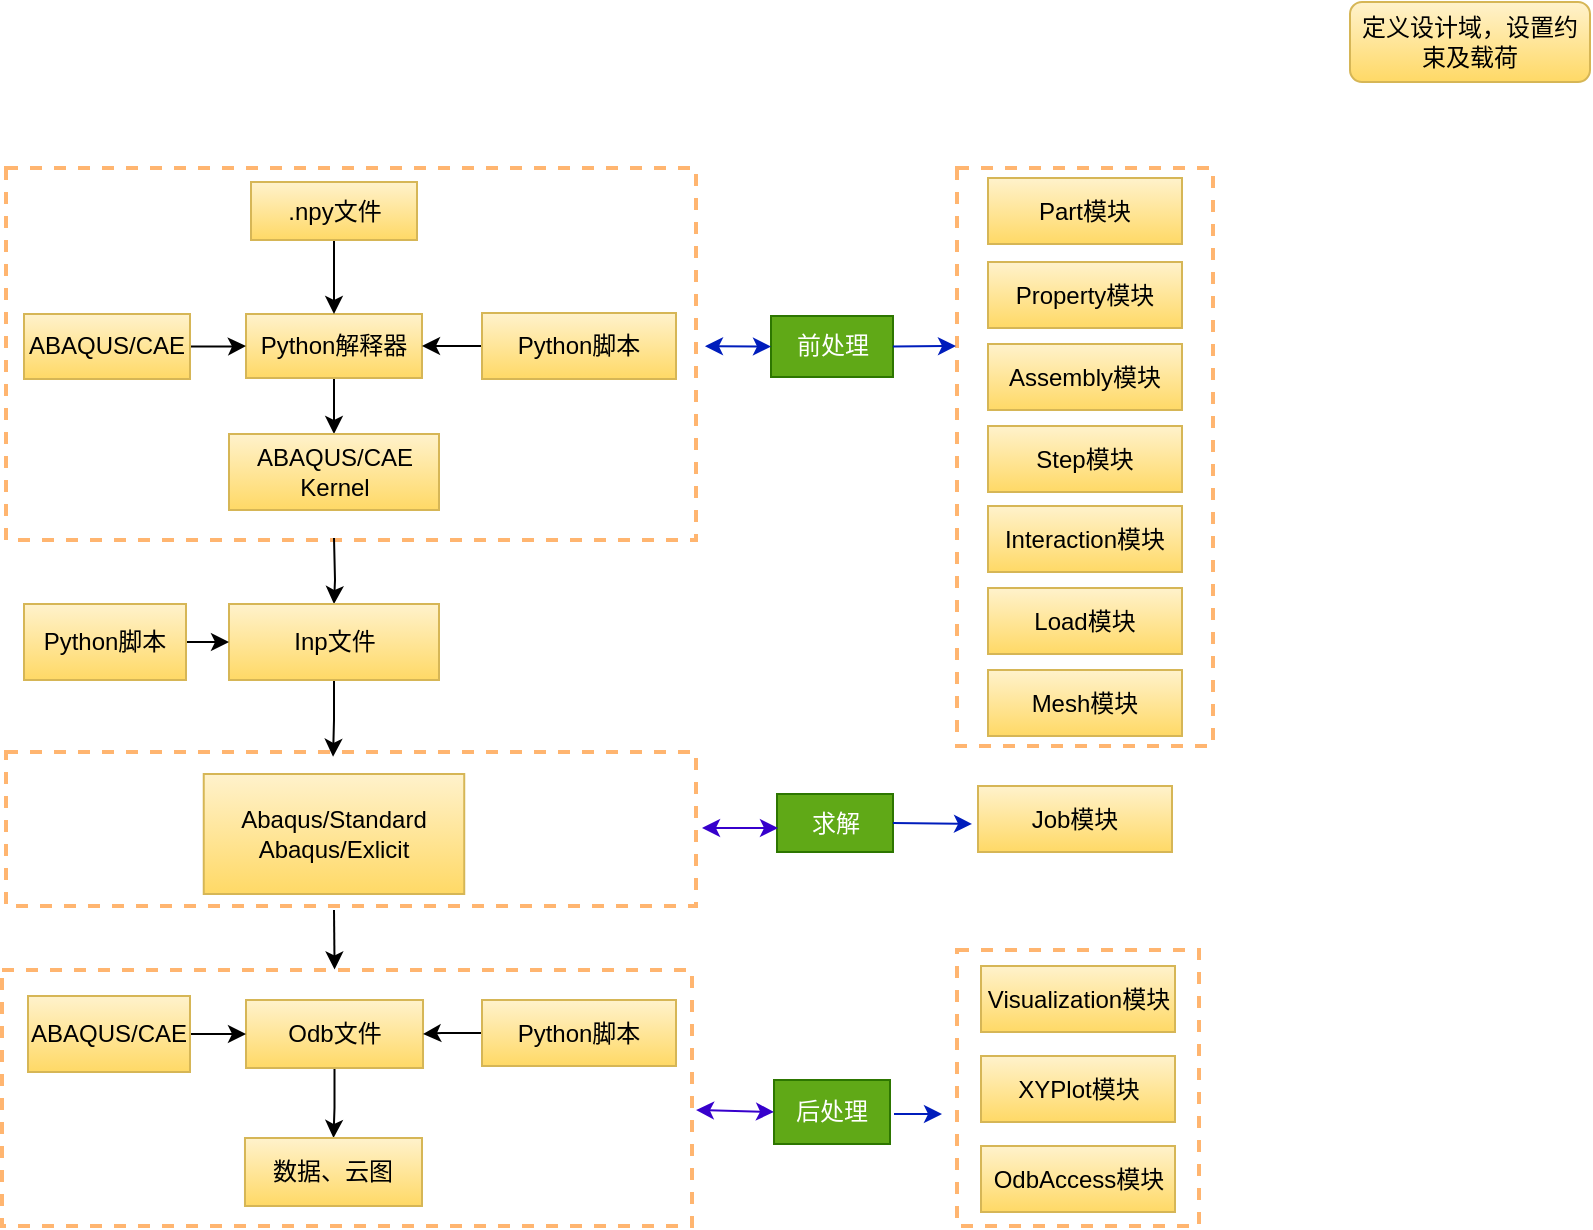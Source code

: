 <mxfile version="21.1.4" type="github" pages="2">
  <diagram name="第 1 页" id="phENBI9sz1u5HpmOegjp">
    <mxGraphModel dx="1235" dy="676" grid="0" gridSize="10" guides="1" tooltips="1" connect="1" arrows="1" fold="1" page="1" pageScale="1" pageWidth="827" pageHeight="1169" math="0" shadow="0">
      <root>
        <mxCell id="0" />
        <mxCell id="1" parent="0" />
        <mxCell id="2GED-oKlP-oh9KLrhQt5-30" value="" style="verticalLabelPosition=bottom;verticalAlign=top;html=1;shape=mxgraph.basic.rect;fillColor2=none;strokeWidth=2;size=20;indent=5;fillStyle=auto;fillColor=none;strokeColor=#FFB570;dashed=1;" vertex="1" parent="1">
          <mxGeometry x="9" y="113" width="345" height="186" as="geometry" />
        </mxCell>
        <mxCell id="2GED-oKlP-oh9KLrhQt5-2" value="定义设计域，设置约束及载荷" style="rounded=1;whiteSpace=wrap;html=1;fontSize=12;glass=0;strokeWidth=1;shadow=0;fillColor=#fff2cc;strokeColor=#d6b656;gradientColor=#ffd966;" vertex="1" parent="1">
          <mxGeometry x="681" y="30" width="120" height="40" as="geometry" />
        </mxCell>
        <mxCell id="2GED-oKlP-oh9KLrhQt5-28" value="" style="edgeStyle=orthogonalEdgeStyle;rounded=0;orthogonalLoop=1;jettySize=auto;html=1;" edge="1" parent="1" source="2GED-oKlP-oh9KLrhQt5-18" target="2GED-oKlP-oh9KLrhQt5-22">
          <mxGeometry relative="1" as="geometry" />
        </mxCell>
        <mxCell id="2GED-oKlP-oh9KLrhQt5-18" value="Python解释器" style="rounded=0;whiteSpace=wrap;html=1;gradientColor=#FFD966;fillColor=#FFF2CC;strokeColor=#D6B656;" vertex="1" parent="1">
          <mxGeometry x="129" y="186" width="88" height="32" as="geometry" />
        </mxCell>
        <mxCell id="2GED-oKlP-oh9KLrhQt5-25" value="" style="edgeStyle=orthogonalEdgeStyle;rounded=0;orthogonalLoop=1;jettySize=auto;html=1;" edge="1" parent="1" source="2GED-oKlP-oh9KLrhQt5-19" target="2GED-oKlP-oh9KLrhQt5-18">
          <mxGeometry relative="1" as="geometry" />
        </mxCell>
        <mxCell id="2GED-oKlP-oh9KLrhQt5-19" value=".npy文件" style="rounded=0;whiteSpace=wrap;html=1;gradientColor=#FFD966;fillColor=#FFF2CC;strokeColor=#D6B656;" vertex="1" parent="1">
          <mxGeometry x="131.5" y="120" width="83" height="29" as="geometry" />
        </mxCell>
        <mxCell id="2GED-oKlP-oh9KLrhQt5-26" value="" style="edgeStyle=orthogonalEdgeStyle;rounded=0;orthogonalLoop=1;jettySize=auto;html=1;" edge="1" parent="1" source="2GED-oKlP-oh9KLrhQt5-20" target="2GED-oKlP-oh9KLrhQt5-18">
          <mxGeometry relative="1" as="geometry" />
        </mxCell>
        <mxCell id="2GED-oKlP-oh9KLrhQt5-20" value="Python脚本" style="rounded=0;whiteSpace=wrap;html=1;gradientColor=#FFD966;fillColor=#FFF2CC;strokeColor=#D6B656;" vertex="1" parent="1">
          <mxGeometry x="247" y="185.5" width="97" height="33" as="geometry" />
        </mxCell>
        <mxCell id="2GED-oKlP-oh9KLrhQt5-27" value="" style="edgeStyle=orthogonalEdgeStyle;rounded=0;orthogonalLoop=1;jettySize=auto;html=1;" edge="1" parent="1" source="2GED-oKlP-oh9KLrhQt5-21" target="2GED-oKlP-oh9KLrhQt5-18">
          <mxGeometry relative="1" as="geometry" />
        </mxCell>
        <mxCell id="2GED-oKlP-oh9KLrhQt5-21" value="ABAQUS/CAE" style="rounded=0;whiteSpace=wrap;html=1;gradientColor=#FFD966;fillColor=#FFF2CC;strokeColor=#D6B656;" vertex="1" parent="1">
          <mxGeometry x="18" y="186" width="83" height="32.5" as="geometry" />
        </mxCell>
        <mxCell id="2GED-oKlP-oh9KLrhQt5-32" value="" style="edgeStyle=orthogonalEdgeStyle;rounded=0;orthogonalLoop=1;jettySize=auto;html=1;" edge="1" parent="1" target="2GED-oKlP-oh9KLrhQt5-31">
          <mxGeometry relative="1" as="geometry">
            <mxPoint x="173" y="298" as="sourcePoint" />
          </mxGeometry>
        </mxCell>
        <mxCell id="2GED-oKlP-oh9KLrhQt5-22" value="ABAQUS/CAE&lt;br&gt;Kernel" style="rounded=0;whiteSpace=wrap;html=1;gradientColor=#FFD966;fillColor=#FFF2CC;strokeColor=#D6B656;" vertex="1" parent="1">
          <mxGeometry x="120.5" y="246" width="105" height="38" as="geometry" />
        </mxCell>
        <mxCell id="2GED-oKlP-oh9KLrhQt5-37" value="" style="edgeStyle=orthogonalEdgeStyle;rounded=0;orthogonalLoop=1;jettySize=auto;html=1;entryX=0.474;entryY=0.031;entryDx=0;entryDy=0;entryPerimeter=0;" edge="1" parent="1" source="2GED-oKlP-oh9KLrhQt5-31" target="2GED-oKlP-oh9KLrhQt5-38">
          <mxGeometry relative="1" as="geometry" />
        </mxCell>
        <mxCell id="2GED-oKlP-oh9KLrhQt5-31" value="Inp文件" style="rounded=0;whiteSpace=wrap;html=1;gradientColor=#FFD966;fillColor=#FFF2CC;strokeColor=#D6B656;" vertex="1" parent="1">
          <mxGeometry x="120.5" y="331" width="105" height="38" as="geometry" />
        </mxCell>
        <mxCell id="2GED-oKlP-oh9KLrhQt5-34" value="" style="edgeStyle=orthogonalEdgeStyle;rounded=0;orthogonalLoop=1;jettySize=auto;html=1;" edge="1" parent="1" source="2GED-oKlP-oh9KLrhQt5-33" target="2GED-oKlP-oh9KLrhQt5-31">
          <mxGeometry relative="1" as="geometry" />
        </mxCell>
        <mxCell id="2GED-oKlP-oh9KLrhQt5-33" value="Python脚本" style="rounded=0;whiteSpace=wrap;html=1;gradientColor=#FFD966;fillColor=#FFF2CC;strokeColor=#D6B656;" vertex="1" parent="1">
          <mxGeometry x="18" y="331" width="81" height="38" as="geometry" />
        </mxCell>
        <mxCell id="2GED-oKlP-oh9KLrhQt5-35" value="Abaqus/Standard&lt;br&gt;Abaqus/Exlicit" style="rounded=0;whiteSpace=wrap;html=1;gradientColor=#FFD966;fillColor=#FFF2CC;strokeColor=#D6B656;" vertex="1" parent="1">
          <mxGeometry x="107.87" y="416" width="130.25" height="60" as="geometry" />
        </mxCell>
        <mxCell id="2GED-oKlP-oh9KLrhQt5-41" value="" style="edgeStyle=orthogonalEdgeStyle;rounded=0;orthogonalLoop=1;jettySize=auto;html=1;entryX=0.482;entryY=-0.002;entryDx=0;entryDy=0;entryPerimeter=0;" edge="1" parent="1" target="2GED-oKlP-oh9KLrhQt5-49">
          <mxGeometry relative="1" as="geometry">
            <mxPoint x="173" y="484" as="sourcePoint" />
          </mxGeometry>
        </mxCell>
        <mxCell id="2GED-oKlP-oh9KLrhQt5-38" value="" style="verticalLabelPosition=bottom;verticalAlign=top;html=1;shape=mxgraph.basic.rect;fillColor2=none;strokeWidth=2;size=20;indent=5;fillStyle=auto;fillColor=none;strokeColor=#FFB570;dashed=1;" vertex="1" parent="1">
          <mxGeometry x="9" y="405" width="345" height="77" as="geometry" />
        </mxCell>
        <mxCell id="2GED-oKlP-oh9KLrhQt5-48" value="" style="edgeStyle=orthogonalEdgeStyle;rounded=0;orthogonalLoop=1;jettySize=auto;html=1;" edge="1" parent="1" source="2GED-oKlP-oh9KLrhQt5-40" target="2GED-oKlP-oh9KLrhQt5-47">
          <mxGeometry relative="1" as="geometry" />
        </mxCell>
        <mxCell id="2GED-oKlP-oh9KLrhQt5-40" value="Odb文件" style="rounded=0;whiteSpace=wrap;html=1;gradientColor=#FFD966;fillColor=#FFF2CC;strokeColor=#D6B656;" vertex="1" parent="1">
          <mxGeometry x="129" y="529" width="88.51" height="34" as="geometry" />
        </mxCell>
        <mxCell id="2GED-oKlP-oh9KLrhQt5-43" value="" style="edgeStyle=orthogonalEdgeStyle;rounded=0;orthogonalLoop=1;jettySize=auto;html=1;" edge="1" parent="1" source="2GED-oKlP-oh9KLrhQt5-42" target="2GED-oKlP-oh9KLrhQt5-40">
          <mxGeometry relative="1" as="geometry" />
        </mxCell>
        <mxCell id="2GED-oKlP-oh9KLrhQt5-42" value="ABAQUS/CAE" style="rounded=0;whiteSpace=wrap;html=1;gradientColor=#FFD966;fillColor=#FFF2CC;strokeColor=#D6B656;" vertex="1" parent="1">
          <mxGeometry x="20" y="527" width="81" height="38" as="geometry" />
        </mxCell>
        <mxCell id="2GED-oKlP-oh9KLrhQt5-46" value="" style="edgeStyle=orthogonalEdgeStyle;rounded=0;orthogonalLoop=1;jettySize=auto;html=1;" edge="1" parent="1" source="2GED-oKlP-oh9KLrhQt5-45" target="2GED-oKlP-oh9KLrhQt5-40">
          <mxGeometry relative="1" as="geometry" />
        </mxCell>
        <mxCell id="2GED-oKlP-oh9KLrhQt5-45" value="Python脚本" style="rounded=0;whiteSpace=wrap;html=1;gradientColor=#FFD966;fillColor=#FFF2CC;strokeColor=#D6B656;" vertex="1" parent="1">
          <mxGeometry x="247" y="529" width="97" height="33" as="geometry" />
        </mxCell>
        <mxCell id="2GED-oKlP-oh9KLrhQt5-47" value="数据、云图" style="rounded=0;whiteSpace=wrap;html=1;gradientColor=#FFD966;fillColor=#FFF2CC;strokeColor=#D6B656;" vertex="1" parent="1">
          <mxGeometry x="128.49" y="598" width="88.51" height="34" as="geometry" />
        </mxCell>
        <mxCell id="2GED-oKlP-oh9KLrhQt5-49" value="" style="verticalLabelPosition=bottom;verticalAlign=top;html=1;shape=mxgraph.basic.rect;fillColor2=none;strokeWidth=2;size=20;indent=5;fillStyle=auto;fillColor=none;strokeColor=#FFB570;dashed=1;" vertex="1" parent="1">
          <mxGeometry x="7" y="514" width="345" height="128" as="geometry" />
        </mxCell>
        <mxCell id="2GED-oKlP-oh9KLrhQt5-50" value="前处理" style="rounded=0;whiteSpace=wrap;html=1;fillColor=#60a917;strokeColor=#2D7600;fontColor=#ffffff;" vertex="1" parent="1">
          <mxGeometry x="391.5" y="187" width="61" height="30.5" as="geometry" />
        </mxCell>
        <mxCell id="2GED-oKlP-oh9KLrhQt5-51" value="求解" style="rounded=0;whiteSpace=wrap;html=1;fillColor=#60a917;strokeColor=#2D7600;fontColor=#ffffff;" vertex="1" parent="1">
          <mxGeometry x="394.5" y="426" width="58" height="29" as="geometry" />
        </mxCell>
        <mxCell id="2GED-oKlP-oh9KLrhQt5-52" value="后处理" style="rounded=0;whiteSpace=wrap;html=1;fillColor=#60a917;strokeColor=#2D7600;fontColor=#ffffff;" vertex="1" parent="1">
          <mxGeometry x="393" y="569" width="58" height="32" as="geometry" />
        </mxCell>
        <mxCell id="2GED-oKlP-oh9KLrhQt5-55" style="edgeStyle=orthogonalEdgeStyle;rounded=0;orthogonalLoop=1;jettySize=auto;html=1;exitX=0.5;exitY=1;exitDx=0;exitDy=0;" edge="1" parent="1" source="2GED-oKlP-oh9KLrhQt5-52" target="2GED-oKlP-oh9KLrhQt5-52">
          <mxGeometry relative="1" as="geometry" />
        </mxCell>
        <mxCell id="2GED-oKlP-oh9KLrhQt5-61" value="" style="verticalLabelPosition=bottom;verticalAlign=top;html=1;shape=mxgraph.basic.rect;fillColor2=none;strokeWidth=2;size=20;indent=5;fillStyle=auto;fillColor=none;strokeColor=#FFB570;dashed=1;" vertex="1" parent="1">
          <mxGeometry x="484.5" y="113" width="128" height="289" as="geometry" />
        </mxCell>
        <mxCell id="2GED-oKlP-oh9KLrhQt5-62" value="Part模块" style="rounded=0;whiteSpace=wrap;html=1;gradientColor=#FFD966;fillColor=#FFF2CC;strokeColor=#D6B656;" vertex="1" parent="1">
          <mxGeometry x="500" y="118" width="97" height="33" as="geometry" />
        </mxCell>
        <mxCell id="2GED-oKlP-oh9KLrhQt5-63" value="Property模块" style="rounded=0;whiteSpace=wrap;html=1;gradientColor=#FFD966;fillColor=#FFF2CC;strokeColor=#D6B656;" vertex="1" parent="1">
          <mxGeometry x="500" y="160" width="97" height="33" as="geometry" />
        </mxCell>
        <mxCell id="2GED-oKlP-oh9KLrhQt5-64" value="Assembly模块" style="rounded=0;whiteSpace=wrap;html=1;gradientColor=#FFD966;fillColor=#FFF2CC;strokeColor=#D6B656;" vertex="1" parent="1">
          <mxGeometry x="500" y="201" width="97" height="33" as="geometry" />
        </mxCell>
        <mxCell id="2GED-oKlP-oh9KLrhQt5-65" value="Step模块" style="rounded=0;whiteSpace=wrap;html=1;gradientColor=#FFD966;fillColor=#FFF2CC;strokeColor=#D6B656;" vertex="1" parent="1">
          <mxGeometry x="500" y="242" width="97" height="33" as="geometry" />
        </mxCell>
        <mxCell id="2GED-oKlP-oh9KLrhQt5-66" value="Interaction模块" style="rounded=0;whiteSpace=wrap;html=1;gradientColor=#FFD966;fillColor=#FFF2CC;strokeColor=#D6B656;" vertex="1" parent="1">
          <mxGeometry x="500" y="282" width="97" height="33" as="geometry" />
        </mxCell>
        <mxCell id="2GED-oKlP-oh9KLrhQt5-67" value="Load模块" style="rounded=0;whiteSpace=wrap;html=1;gradientColor=#FFD966;fillColor=#FFF2CC;strokeColor=#D6B656;" vertex="1" parent="1">
          <mxGeometry x="500" y="323" width="97" height="33" as="geometry" />
        </mxCell>
        <mxCell id="2GED-oKlP-oh9KLrhQt5-68" value="Mesh模块" style="rounded=0;whiteSpace=wrap;html=1;gradientColor=#FFD966;fillColor=#FFF2CC;strokeColor=#D6B656;" vertex="1" parent="1">
          <mxGeometry x="500" y="364" width="97" height="33" as="geometry" />
        </mxCell>
        <mxCell id="2GED-oKlP-oh9KLrhQt5-70" value="" style="endArrow=classic;startArrow=classic;html=1;rounded=0;fillColor=#6a00ff;strokeColor=#3700CC;" edge="1" parent="1">
          <mxGeometry width="50" height="50" relative="1" as="geometry">
            <mxPoint x="357" y="443" as="sourcePoint" />
            <mxPoint x="395" y="443" as="targetPoint" />
          </mxGeometry>
        </mxCell>
        <mxCell id="2GED-oKlP-oh9KLrhQt5-72" value="" style="endArrow=classic;startArrow=classic;html=1;rounded=0;entryX=0;entryY=0.5;entryDx=0;entryDy=0;exitX=1.013;exitY=0.479;exitDx=0;exitDy=0;exitPerimeter=0;fillColor=#0050ef;strokeColor=#001DBC;" edge="1" parent="1" source="2GED-oKlP-oh9KLrhQt5-30" target="2GED-oKlP-oh9KLrhQt5-50">
          <mxGeometry width="50" height="50" relative="1" as="geometry">
            <mxPoint x="340" y="441" as="sourcePoint" />
            <mxPoint x="390" y="391" as="targetPoint" />
          </mxGeometry>
        </mxCell>
        <mxCell id="2GED-oKlP-oh9KLrhQt5-73" value="" style="endArrow=classic;startArrow=classic;html=1;rounded=0;fillColor=#6a00ff;strokeColor=#3700CC;entryX=0;entryY=0.5;entryDx=0;entryDy=0;" edge="1" parent="1" target="2GED-oKlP-oh9KLrhQt5-52">
          <mxGeometry width="50" height="50" relative="1" as="geometry">
            <mxPoint x="354" y="584" as="sourcePoint" />
            <mxPoint x="405" y="453" as="targetPoint" />
          </mxGeometry>
        </mxCell>
        <mxCell id="2GED-oKlP-oh9KLrhQt5-74" value="" style="endArrow=classic;html=1;rounded=0;exitX=1;exitY=0.5;exitDx=0;exitDy=0;fillColor=#0050ef;strokeColor=#001DBC;" edge="1" parent="1" source="2GED-oKlP-oh9KLrhQt5-50">
          <mxGeometry width="50" height="50" relative="1" as="geometry">
            <mxPoint x="340" y="441" as="sourcePoint" />
            <mxPoint x="484" y="202" as="targetPoint" />
          </mxGeometry>
        </mxCell>
        <mxCell id="2GED-oKlP-oh9KLrhQt5-75" value="" style="endArrow=classic;html=1;rounded=0;exitX=1;exitY=0.5;exitDx=0;exitDy=0;fillColor=#0050ef;strokeColor=#001DBC;" edge="1" parent="1" source="2GED-oKlP-oh9KLrhQt5-51">
          <mxGeometry width="50" height="50" relative="1" as="geometry">
            <mxPoint x="462" y="212" as="sourcePoint" />
            <mxPoint x="492" y="441" as="targetPoint" />
          </mxGeometry>
        </mxCell>
        <mxCell id="2GED-oKlP-oh9KLrhQt5-76" value="Job模块" style="rounded=0;whiteSpace=wrap;html=1;gradientColor=#FFD966;fillColor=#FFF2CC;strokeColor=#D6B656;" vertex="1" parent="1">
          <mxGeometry x="495" y="422" width="97" height="33" as="geometry" />
        </mxCell>
        <mxCell id="2GED-oKlP-oh9KLrhQt5-78" value="" style="endArrow=classic;html=1;rounded=0;fillColor=#0050ef;strokeColor=#001DBC;" edge="1" parent="1">
          <mxGeometry width="50" height="50" relative="1" as="geometry">
            <mxPoint x="453" y="586" as="sourcePoint" />
            <mxPoint x="477" y="586" as="targetPoint" />
          </mxGeometry>
        </mxCell>
        <mxCell id="2GED-oKlP-oh9KLrhQt5-79" value="Visualization模块" style="rounded=0;whiteSpace=wrap;html=1;gradientColor=#FFD966;fillColor=#FFF2CC;strokeColor=#D6B656;" vertex="1" parent="1">
          <mxGeometry x="496.5" y="512" width="97" height="33" as="geometry" />
        </mxCell>
        <mxCell id="2GED-oKlP-oh9KLrhQt5-80" value="XYPlot模块" style="rounded=0;whiteSpace=wrap;html=1;gradientColor=#FFD966;fillColor=#FFF2CC;strokeColor=#D6B656;" vertex="1" parent="1">
          <mxGeometry x="496.5" y="557" width="97" height="33" as="geometry" />
        </mxCell>
        <mxCell id="2GED-oKlP-oh9KLrhQt5-81" value="OdbAccess模块" style="rounded=0;whiteSpace=wrap;html=1;gradientColor=#FFD966;fillColor=#FFF2CC;strokeColor=#D6B656;" vertex="1" parent="1">
          <mxGeometry x="496.5" y="602" width="97" height="33" as="geometry" />
        </mxCell>
        <mxCell id="2GED-oKlP-oh9KLrhQt5-82" value="" style="verticalLabelPosition=bottom;verticalAlign=top;html=1;shape=mxgraph.basic.rect;fillColor2=none;strokeWidth=2;size=20;indent=5;fillStyle=auto;fillColor=none;strokeColor=#FFB570;dashed=1;" vertex="1" parent="1">
          <mxGeometry x="484.5" y="504" width="121" height="138" as="geometry" />
        </mxCell>
      </root>
    </mxGraphModel>
  </diagram>
  <diagram id="xk6juGWVGZjfj2W1ENEt" name="第 2 页">
    <mxGraphModel dx="1050" dy="575" grid="0" gridSize="10" guides="1" tooltips="1" connect="1" arrows="1" fold="1" page="1" pageScale="1" pageWidth="827" pageHeight="1169" math="0" shadow="0">
      <root>
        <mxCell id="0" />
        <mxCell id="1" parent="0" />
      </root>
    </mxGraphModel>
  </diagram>
</mxfile>
